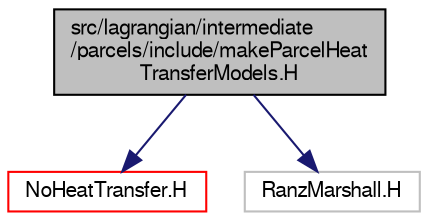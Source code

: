 digraph "src/lagrangian/intermediate/parcels/include/makeParcelHeatTransferModels.H"
{
  bgcolor="transparent";
  edge [fontname="FreeSans",fontsize="10",labelfontname="FreeSans",labelfontsize="10"];
  node [fontname="FreeSans",fontsize="10",shape=record];
  Node0 [label="src/lagrangian/intermediate\l/parcels/include/makeParcelHeat\lTransferModels.H",height=0.2,width=0.4,color="black", fillcolor="grey75", style="filled", fontcolor="black"];
  Node0 -> Node1 [color="midnightblue",fontsize="10",style="solid",fontname="FreeSans"];
  Node1 [label="NoHeatTransfer.H",height=0.2,width=0.4,color="red",URL="$a06326.html"];
  Node0 -> Node89 [color="midnightblue",fontsize="10",style="solid",fontname="FreeSans"];
  Node89 [label="RanzMarshall.H",height=0.2,width=0.4,color="grey75"];
}
